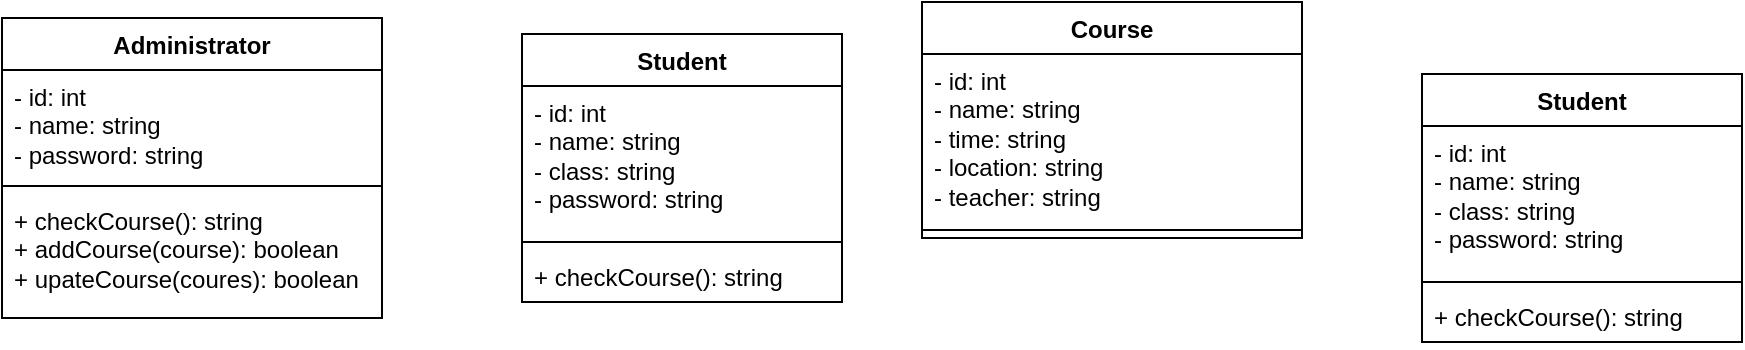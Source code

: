 <mxfile version="21.1.1" type="github">
  <diagram name="第 1 页" id="GJuomCBAVqPKtmrUy-Il">
    <mxGraphModel dx="808" dy="452" grid="1" gridSize="10" guides="1" tooltips="1" connect="1" arrows="1" fold="1" page="1" pageScale="1" pageWidth="827" pageHeight="1169" math="0" shadow="0">
      <root>
        <mxCell id="0" />
        <mxCell id="1" parent="0" />
        <mxCell id="1l5SHyrePmSjn76a4FOW-7" value="Administrator" style="swimlane;fontStyle=1;align=center;verticalAlign=top;childLayout=stackLayout;horizontal=1;startSize=26;horizontalStack=0;resizeParent=1;resizeParentMax=0;resizeLast=0;collapsible=1;marginBottom=0;whiteSpace=wrap;html=1;" vertex="1" parent="1">
          <mxGeometry x="50" y="60" width="190" height="150" as="geometry" />
        </mxCell>
        <mxCell id="1l5SHyrePmSjn76a4FOW-8" value="- id: int&lt;br&gt;- name: string&lt;br&gt;- password: string" style="text;strokeColor=none;fillColor=none;align=left;verticalAlign=top;spacingLeft=4;spacingRight=4;overflow=hidden;rotatable=0;points=[[0,0.5],[1,0.5]];portConstraint=eastwest;whiteSpace=wrap;html=1;" vertex="1" parent="1l5SHyrePmSjn76a4FOW-7">
          <mxGeometry y="26" width="190" height="54" as="geometry" />
        </mxCell>
        <mxCell id="1l5SHyrePmSjn76a4FOW-9" value="" style="line;strokeWidth=1;fillColor=none;align=left;verticalAlign=middle;spacingTop=-1;spacingLeft=3;spacingRight=3;rotatable=0;labelPosition=right;points=[];portConstraint=eastwest;strokeColor=inherit;" vertex="1" parent="1l5SHyrePmSjn76a4FOW-7">
          <mxGeometry y="80" width="190" height="8" as="geometry" />
        </mxCell>
        <mxCell id="1l5SHyrePmSjn76a4FOW-10" value="+ checkCourse(): string&lt;br&gt;+ addCourse(course): boolean&lt;br&gt;+ upateCourse(coures): boolean&lt;br&gt;&amp;nbsp;" style="text;strokeColor=none;fillColor=none;align=left;verticalAlign=top;spacingLeft=4;spacingRight=4;overflow=hidden;rotatable=0;points=[[0,0.5],[1,0.5]];portConstraint=eastwest;whiteSpace=wrap;html=1;" vertex="1" parent="1l5SHyrePmSjn76a4FOW-7">
          <mxGeometry y="88" width="190" height="62" as="geometry" />
        </mxCell>
        <mxCell id="1l5SHyrePmSjn76a4FOW-11" value="Student" style="swimlane;fontStyle=1;align=center;verticalAlign=top;childLayout=stackLayout;horizontal=1;startSize=26;horizontalStack=0;resizeParent=1;resizeParentMax=0;resizeLast=0;collapsible=1;marginBottom=0;whiteSpace=wrap;html=1;" vertex="1" parent="1">
          <mxGeometry x="310" y="68" width="160" height="134" as="geometry" />
        </mxCell>
        <mxCell id="1l5SHyrePmSjn76a4FOW-12" value="- id: int&lt;br style=&quot;border-color: var(--border-color);&quot;&gt;- name: string&lt;br&gt;- class: string&lt;br style=&quot;border-color: var(--border-color);&quot;&gt;- password: string" style="text;strokeColor=none;fillColor=none;align=left;verticalAlign=top;spacingLeft=4;spacingRight=4;overflow=hidden;rotatable=0;points=[[0,0.5],[1,0.5]];portConstraint=eastwest;whiteSpace=wrap;html=1;" vertex="1" parent="1l5SHyrePmSjn76a4FOW-11">
          <mxGeometry y="26" width="160" height="74" as="geometry" />
        </mxCell>
        <mxCell id="1l5SHyrePmSjn76a4FOW-13" value="" style="line;strokeWidth=1;fillColor=none;align=left;verticalAlign=middle;spacingTop=-1;spacingLeft=3;spacingRight=3;rotatable=0;labelPosition=right;points=[];portConstraint=eastwest;strokeColor=inherit;" vertex="1" parent="1l5SHyrePmSjn76a4FOW-11">
          <mxGeometry y="100" width="160" height="8" as="geometry" />
        </mxCell>
        <mxCell id="1l5SHyrePmSjn76a4FOW-14" value="+ checkCourse(): string" style="text;strokeColor=none;fillColor=none;align=left;verticalAlign=top;spacingLeft=4;spacingRight=4;overflow=hidden;rotatable=0;points=[[0,0.5],[1,0.5]];portConstraint=eastwest;whiteSpace=wrap;html=1;" vertex="1" parent="1l5SHyrePmSjn76a4FOW-11">
          <mxGeometry y="108" width="160" height="26" as="geometry" />
        </mxCell>
        <mxCell id="1l5SHyrePmSjn76a4FOW-15" value="Course" style="swimlane;fontStyle=1;align=center;verticalAlign=top;childLayout=stackLayout;horizontal=1;startSize=26;horizontalStack=0;resizeParent=1;resizeParentMax=0;resizeLast=0;collapsible=1;marginBottom=0;whiteSpace=wrap;html=1;" vertex="1" parent="1">
          <mxGeometry x="510" y="52" width="190" height="118" as="geometry" />
        </mxCell>
        <mxCell id="1l5SHyrePmSjn76a4FOW-16" value="- id: int&lt;br&gt;- name: string&lt;br&gt;- time: string&lt;br&gt;- location: string&lt;br&gt;- teacher: string" style="text;strokeColor=none;fillColor=none;align=left;verticalAlign=top;spacingLeft=4;spacingRight=4;overflow=hidden;rotatable=0;points=[[0,0.5],[1,0.5]];portConstraint=eastwest;whiteSpace=wrap;html=1;" vertex="1" parent="1l5SHyrePmSjn76a4FOW-15">
          <mxGeometry y="26" width="190" height="84" as="geometry" />
        </mxCell>
        <mxCell id="1l5SHyrePmSjn76a4FOW-17" value="" style="line;strokeWidth=1;fillColor=none;align=left;verticalAlign=middle;spacingTop=-1;spacingLeft=3;spacingRight=3;rotatable=0;labelPosition=right;points=[];portConstraint=eastwest;strokeColor=inherit;" vertex="1" parent="1l5SHyrePmSjn76a4FOW-15">
          <mxGeometry y="110" width="190" height="8" as="geometry" />
        </mxCell>
        <mxCell id="1l5SHyrePmSjn76a4FOW-19" value="Student" style="swimlane;fontStyle=1;align=center;verticalAlign=top;childLayout=stackLayout;horizontal=1;startSize=26;horizontalStack=0;resizeParent=1;resizeParentMax=0;resizeLast=0;collapsible=1;marginBottom=0;whiteSpace=wrap;html=1;" vertex="1" parent="1">
          <mxGeometry x="760" y="88" width="160" height="134" as="geometry" />
        </mxCell>
        <mxCell id="1l5SHyrePmSjn76a4FOW-20" value="- id: int&lt;br style=&quot;border-color: var(--border-color);&quot;&gt;- name: string&lt;br&gt;- class: string&lt;br style=&quot;border-color: var(--border-color);&quot;&gt;- password: string" style="text;strokeColor=none;fillColor=none;align=left;verticalAlign=top;spacingLeft=4;spacingRight=4;overflow=hidden;rotatable=0;points=[[0,0.5],[1,0.5]];portConstraint=eastwest;whiteSpace=wrap;html=1;" vertex="1" parent="1l5SHyrePmSjn76a4FOW-19">
          <mxGeometry y="26" width="160" height="74" as="geometry" />
        </mxCell>
        <mxCell id="1l5SHyrePmSjn76a4FOW-21" value="" style="line;strokeWidth=1;fillColor=none;align=left;verticalAlign=middle;spacingTop=-1;spacingLeft=3;spacingRight=3;rotatable=0;labelPosition=right;points=[];portConstraint=eastwest;strokeColor=inherit;" vertex="1" parent="1l5SHyrePmSjn76a4FOW-19">
          <mxGeometry y="100" width="160" height="8" as="geometry" />
        </mxCell>
        <mxCell id="1l5SHyrePmSjn76a4FOW-22" value="+ checkCourse(): string" style="text;strokeColor=none;fillColor=none;align=left;verticalAlign=top;spacingLeft=4;spacingRight=4;overflow=hidden;rotatable=0;points=[[0,0.5],[1,0.5]];portConstraint=eastwest;whiteSpace=wrap;html=1;" vertex="1" parent="1l5SHyrePmSjn76a4FOW-19">
          <mxGeometry y="108" width="160" height="26" as="geometry" />
        </mxCell>
      </root>
    </mxGraphModel>
  </diagram>
</mxfile>
